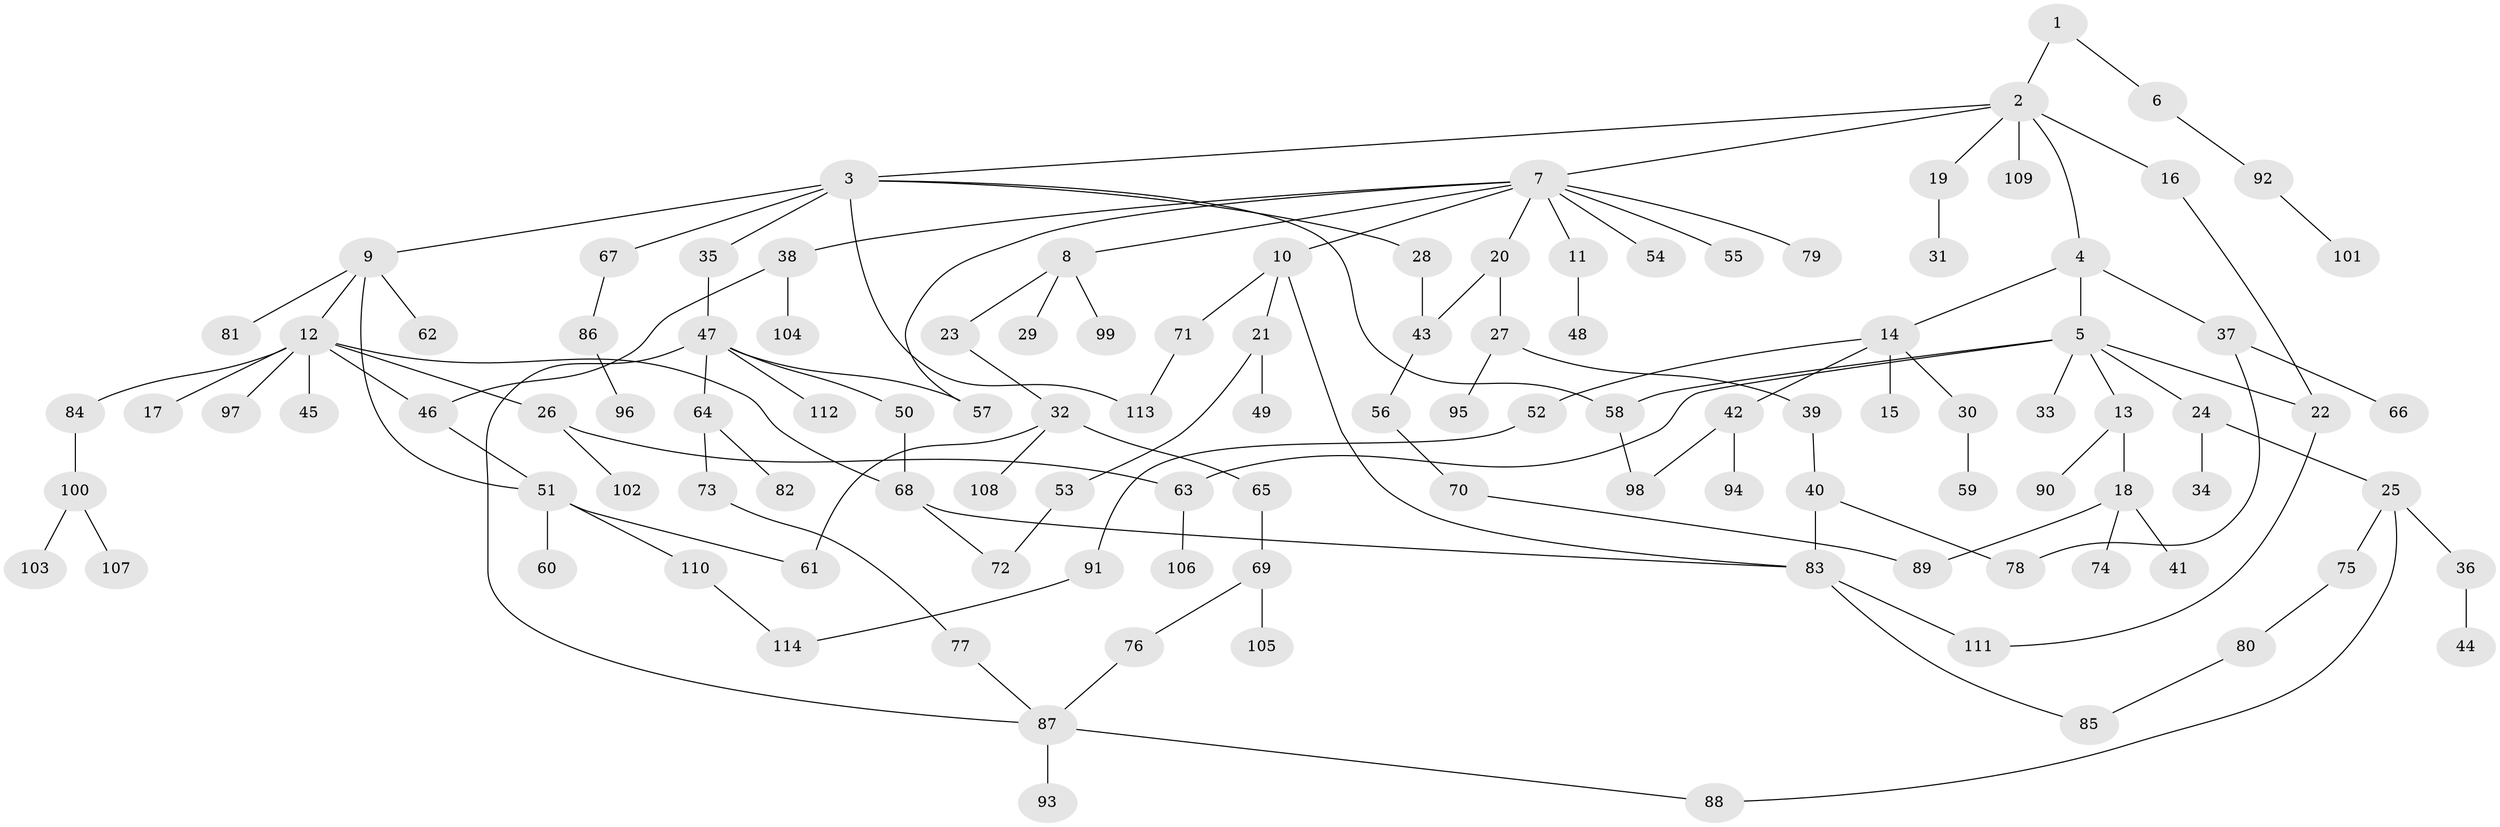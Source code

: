 // Generated by graph-tools (version 1.1) at 2025/34/03/09/25 02:34:34]
// undirected, 114 vertices, 135 edges
graph export_dot {
graph [start="1"]
  node [color=gray90,style=filled];
  1;
  2;
  3;
  4;
  5;
  6;
  7;
  8;
  9;
  10;
  11;
  12;
  13;
  14;
  15;
  16;
  17;
  18;
  19;
  20;
  21;
  22;
  23;
  24;
  25;
  26;
  27;
  28;
  29;
  30;
  31;
  32;
  33;
  34;
  35;
  36;
  37;
  38;
  39;
  40;
  41;
  42;
  43;
  44;
  45;
  46;
  47;
  48;
  49;
  50;
  51;
  52;
  53;
  54;
  55;
  56;
  57;
  58;
  59;
  60;
  61;
  62;
  63;
  64;
  65;
  66;
  67;
  68;
  69;
  70;
  71;
  72;
  73;
  74;
  75;
  76;
  77;
  78;
  79;
  80;
  81;
  82;
  83;
  84;
  85;
  86;
  87;
  88;
  89;
  90;
  91;
  92;
  93;
  94;
  95;
  96;
  97;
  98;
  99;
  100;
  101;
  102;
  103;
  104;
  105;
  106;
  107;
  108;
  109;
  110;
  111;
  112;
  113;
  114;
  1 -- 2;
  1 -- 6;
  2 -- 3;
  2 -- 4;
  2 -- 7;
  2 -- 16;
  2 -- 19;
  2 -- 109;
  3 -- 9;
  3 -- 28;
  3 -- 35;
  3 -- 67;
  3 -- 58;
  3 -- 113;
  4 -- 5;
  4 -- 14;
  4 -- 37;
  5 -- 13;
  5 -- 22;
  5 -- 24;
  5 -- 33;
  5 -- 58;
  5 -- 63;
  6 -- 92;
  7 -- 8;
  7 -- 10;
  7 -- 11;
  7 -- 20;
  7 -- 38;
  7 -- 54;
  7 -- 55;
  7 -- 57;
  7 -- 79;
  8 -- 23;
  8 -- 29;
  8 -- 99;
  9 -- 12;
  9 -- 62;
  9 -- 81;
  9 -- 51;
  10 -- 21;
  10 -- 71;
  10 -- 83;
  11 -- 48;
  12 -- 17;
  12 -- 26;
  12 -- 45;
  12 -- 84;
  12 -- 97;
  12 -- 46;
  12 -- 68;
  13 -- 18;
  13 -- 90;
  14 -- 15;
  14 -- 30;
  14 -- 42;
  14 -- 52;
  16 -- 22;
  18 -- 41;
  18 -- 74;
  18 -- 89;
  19 -- 31;
  20 -- 27;
  20 -- 43;
  21 -- 49;
  21 -- 53;
  22 -- 111;
  23 -- 32;
  24 -- 25;
  24 -- 34;
  25 -- 36;
  25 -- 75;
  25 -- 88;
  26 -- 102;
  26 -- 63;
  27 -- 39;
  27 -- 95;
  28 -- 43;
  30 -- 59;
  32 -- 61;
  32 -- 65;
  32 -- 108;
  35 -- 47;
  36 -- 44;
  37 -- 66;
  37 -- 78;
  38 -- 46;
  38 -- 104;
  39 -- 40;
  40 -- 78;
  40 -- 83;
  42 -- 94;
  42 -- 98;
  43 -- 56;
  46 -- 51;
  47 -- 50;
  47 -- 64;
  47 -- 112;
  47 -- 57;
  47 -- 87;
  50 -- 68;
  51 -- 60;
  51 -- 110;
  51 -- 61;
  52 -- 91;
  53 -- 72;
  56 -- 70;
  58 -- 98;
  63 -- 106;
  64 -- 73;
  64 -- 82;
  65 -- 69;
  67 -- 86;
  68 -- 83;
  68 -- 72;
  69 -- 76;
  69 -- 105;
  70 -- 89;
  71 -- 113;
  73 -- 77;
  75 -- 80;
  76 -- 87;
  77 -- 87;
  80 -- 85;
  83 -- 85;
  83 -- 111;
  84 -- 100;
  86 -- 96;
  87 -- 93;
  87 -- 88;
  91 -- 114;
  92 -- 101;
  100 -- 103;
  100 -- 107;
  110 -- 114;
}
